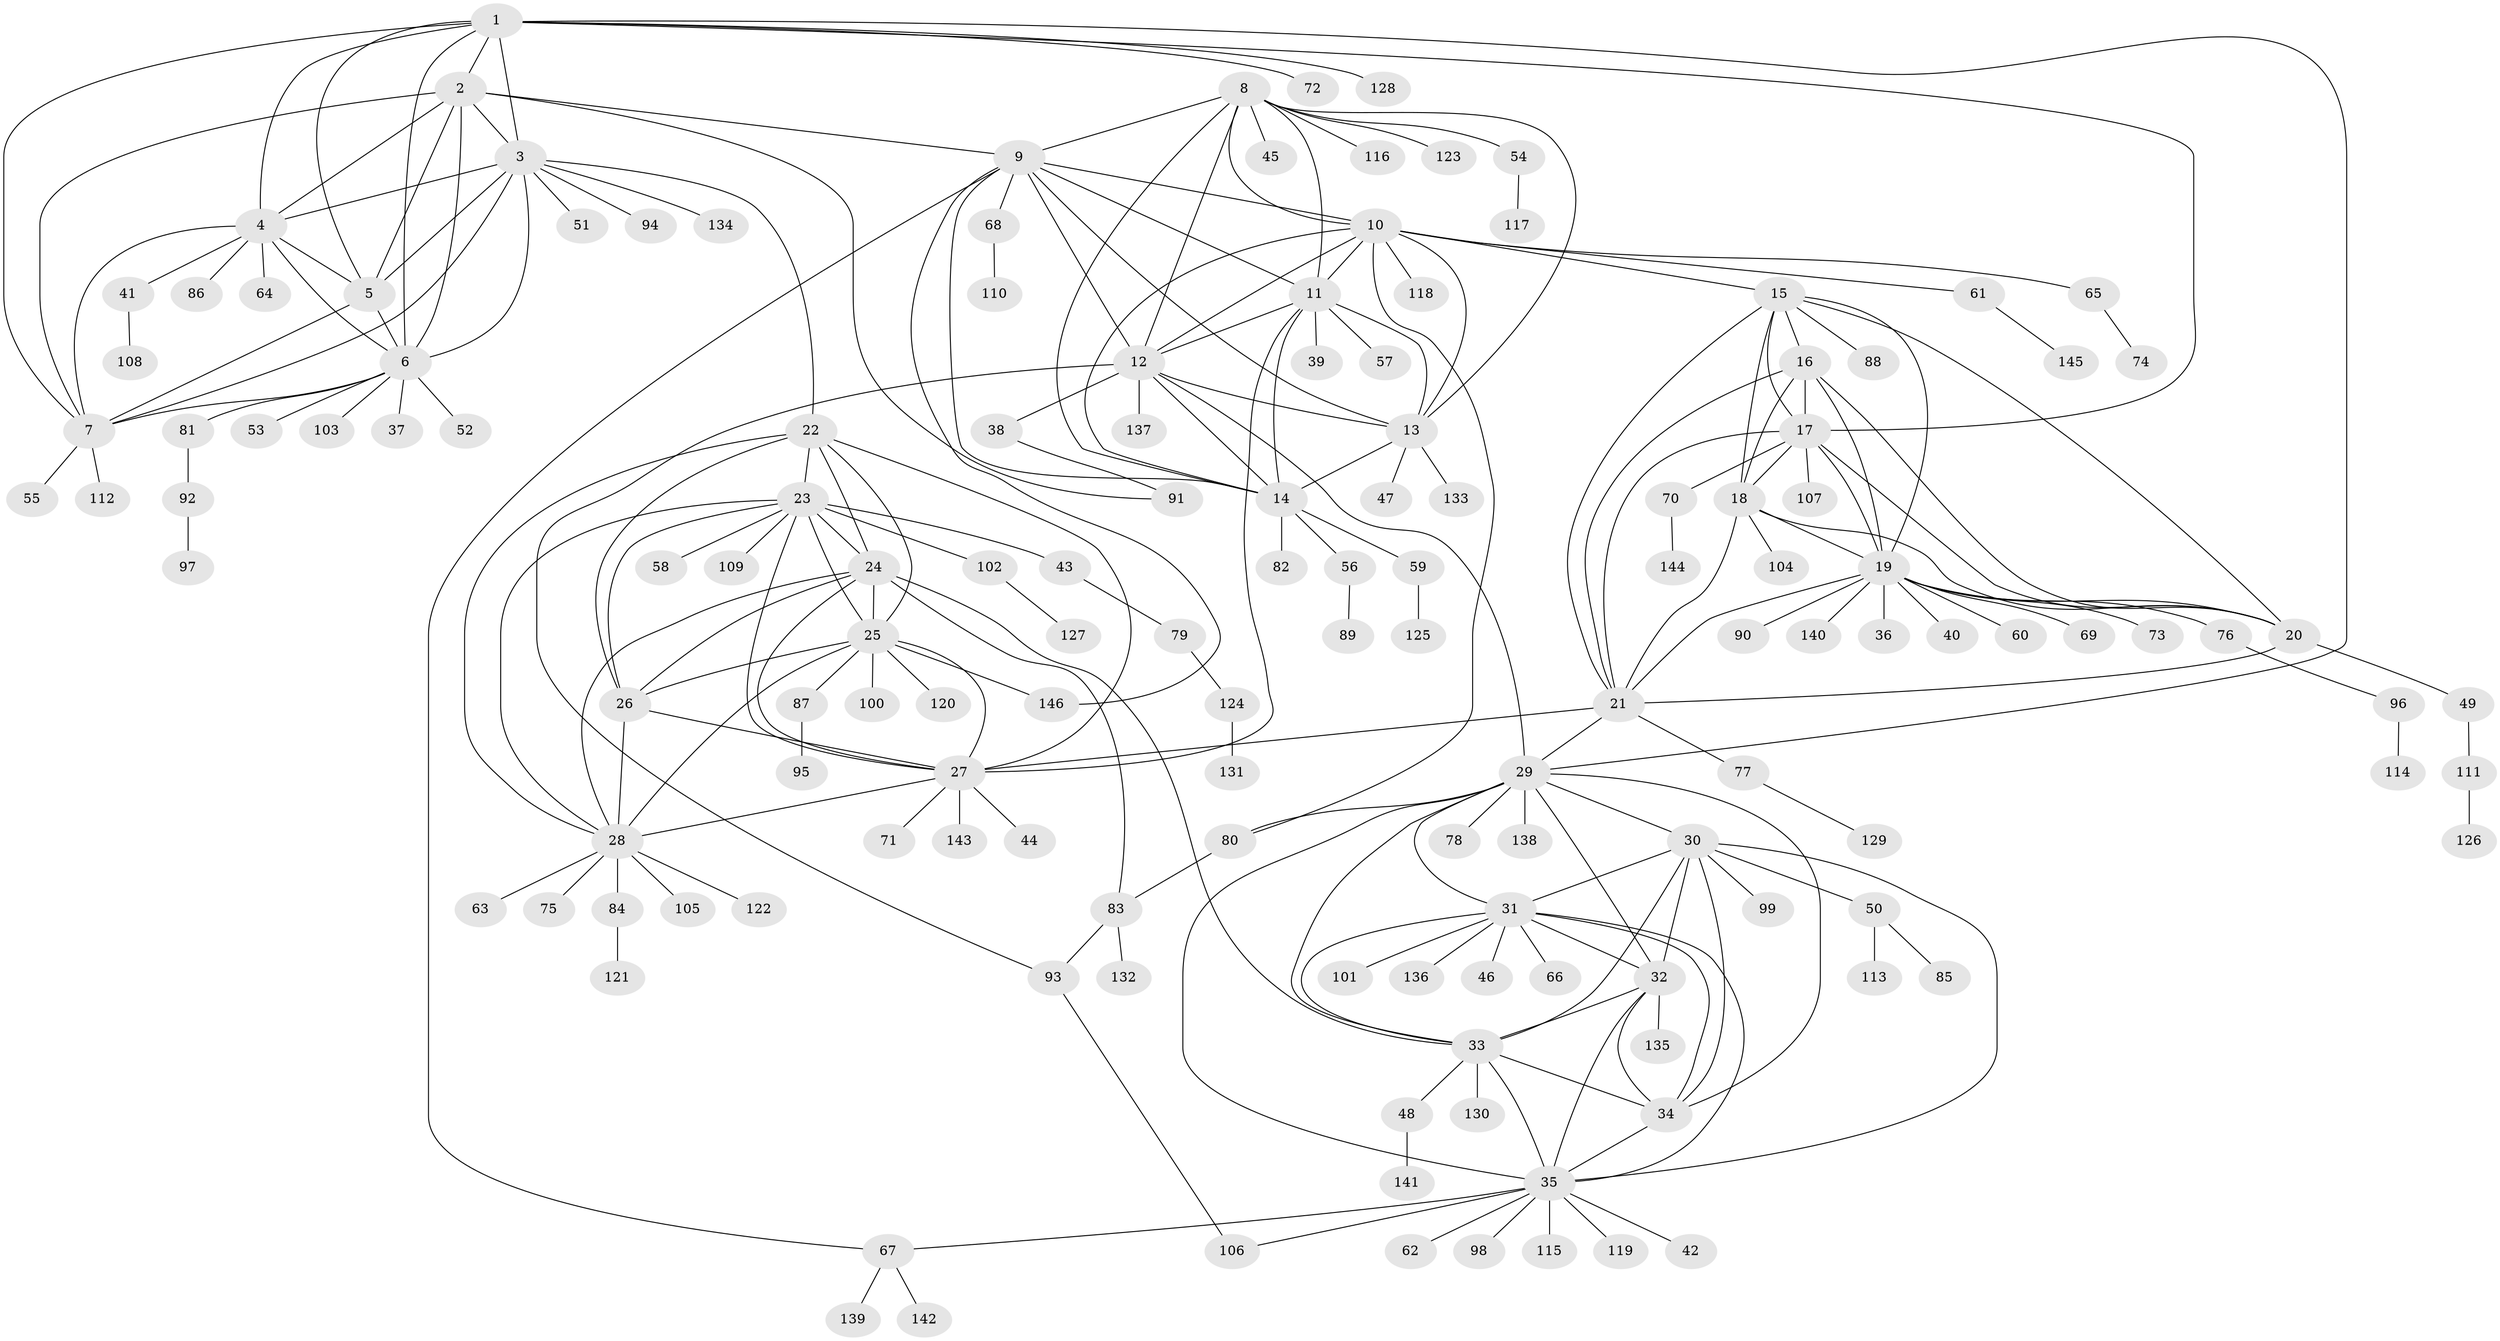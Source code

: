 // coarse degree distribution, {7: 0.13636363636363635, 6: 0.11363636363636363, 5: 0.022727272727272728, 13: 0.022727272727272728, 3: 0.06818181818181818, 8: 0.022727272727272728, 9: 0.022727272727272728, 10: 0.022727272727272728, 2: 0.18181818181818182, 1: 0.36363636363636365, 4: 0.022727272727272728}
// Generated by graph-tools (version 1.1) at 2025/52/03/04/25 22:52:29]
// undirected, 146 vertices, 233 edges
graph export_dot {
  node [color=gray90,style=filled];
  1;
  2;
  3;
  4;
  5;
  6;
  7;
  8;
  9;
  10;
  11;
  12;
  13;
  14;
  15;
  16;
  17;
  18;
  19;
  20;
  21;
  22;
  23;
  24;
  25;
  26;
  27;
  28;
  29;
  30;
  31;
  32;
  33;
  34;
  35;
  36;
  37;
  38;
  39;
  40;
  41;
  42;
  43;
  44;
  45;
  46;
  47;
  48;
  49;
  50;
  51;
  52;
  53;
  54;
  55;
  56;
  57;
  58;
  59;
  60;
  61;
  62;
  63;
  64;
  65;
  66;
  67;
  68;
  69;
  70;
  71;
  72;
  73;
  74;
  75;
  76;
  77;
  78;
  79;
  80;
  81;
  82;
  83;
  84;
  85;
  86;
  87;
  88;
  89;
  90;
  91;
  92;
  93;
  94;
  95;
  96;
  97;
  98;
  99;
  100;
  101;
  102;
  103;
  104;
  105;
  106;
  107;
  108;
  109;
  110;
  111;
  112;
  113;
  114;
  115;
  116;
  117;
  118;
  119;
  120;
  121;
  122;
  123;
  124;
  125;
  126;
  127;
  128;
  129;
  130;
  131;
  132;
  133;
  134;
  135;
  136;
  137;
  138;
  139;
  140;
  141;
  142;
  143;
  144;
  145;
  146;
  1 -- 2;
  1 -- 3;
  1 -- 4;
  1 -- 5;
  1 -- 6;
  1 -- 7;
  1 -- 17;
  1 -- 29;
  1 -- 72;
  1 -- 128;
  2 -- 3;
  2 -- 4;
  2 -- 5;
  2 -- 6;
  2 -- 7;
  2 -- 9;
  2 -- 91;
  3 -- 4;
  3 -- 5;
  3 -- 6;
  3 -- 7;
  3 -- 22;
  3 -- 51;
  3 -- 94;
  3 -- 134;
  4 -- 5;
  4 -- 6;
  4 -- 7;
  4 -- 41;
  4 -- 64;
  4 -- 86;
  5 -- 6;
  5 -- 7;
  6 -- 7;
  6 -- 37;
  6 -- 52;
  6 -- 53;
  6 -- 81;
  6 -- 103;
  7 -- 55;
  7 -- 112;
  8 -- 9;
  8 -- 10;
  8 -- 11;
  8 -- 12;
  8 -- 13;
  8 -- 14;
  8 -- 45;
  8 -- 54;
  8 -- 116;
  8 -- 123;
  9 -- 10;
  9 -- 11;
  9 -- 12;
  9 -- 13;
  9 -- 14;
  9 -- 67;
  9 -- 68;
  9 -- 146;
  10 -- 11;
  10 -- 12;
  10 -- 13;
  10 -- 14;
  10 -- 15;
  10 -- 61;
  10 -- 65;
  10 -- 80;
  10 -- 118;
  11 -- 12;
  11 -- 13;
  11 -- 14;
  11 -- 27;
  11 -- 39;
  11 -- 57;
  12 -- 13;
  12 -- 14;
  12 -- 29;
  12 -- 38;
  12 -- 93;
  12 -- 137;
  13 -- 14;
  13 -- 47;
  13 -- 133;
  14 -- 56;
  14 -- 59;
  14 -- 82;
  15 -- 16;
  15 -- 17;
  15 -- 18;
  15 -- 19;
  15 -- 20;
  15 -- 21;
  15 -- 88;
  16 -- 17;
  16 -- 18;
  16 -- 19;
  16 -- 20;
  16 -- 21;
  17 -- 18;
  17 -- 19;
  17 -- 20;
  17 -- 21;
  17 -- 70;
  17 -- 107;
  18 -- 19;
  18 -- 20;
  18 -- 21;
  18 -- 104;
  19 -- 20;
  19 -- 21;
  19 -- 36;
  19 -- 40;
  19 -- 60;
  19 -- 69;
  19 -- 73;
  19 -- 76;
  19 -- 90;
  19 -- 140;
  20 -- 21;
  20 -- 49;
  21 -- 27;
  21 -- 29;
  21 -- 77;
  22 -- 23;
  22 -- 24;
  22 -- 25;
  22 -- 26;
  22 -- 27;
  22 -- 28;
  23 -- 24;
  23 -- 25;
  23 -- 26;
  23 -- 27;
  23 -- 28;
  23 -- 43;
  23 -- 58;
  23 -- 102;
  23 -- 109;
  24 -- 25;
  24 -- 26;
  24 -- 27;
  24 -- 28;
  24 -- 33;
  24 -- 83;
  25 -- 26;
  25 -- 27;
  25 -- 28;
  25 -- 87;
  25 -- 100;
  25 -- 120;
  25 -- 146;
  26 -- 27;
  26 -- 28;
  27 -- 28;
  27 -- 44;
  27 -- 71;
  27 -- 143;
  28 -- 63;
  28 -- 75;
  28 -- 84;
  28 -- 105;
  28 -- 122;
  29 -- 30;
  29 -- 31;
  29 -- 32;
  29 -- 33;
  29 -- 34;
  29 -- 35;
  29 -- 78;
  29 -- 80;
  29 -- 138;
  30 -- 31;
  30 -- 32;
  30 -- 33;
  30 -- 34;
  30 -- 35;
  30 -- 50;
  30 -- 99;
  31 -- 32;
  31 -- 33;
  31 -- 34;
  31 -- 35;
  31 -- 46;
  31 -- 66;
  31 -- 101;
  31 -- 136;
  32 -- 33;
  32 -- 34;
  32 -- 35;
  32 -- 135;
  33 -- 34;
  33 -- 35;
  33 -- 48;
  33 -- 130;
  34 -- 35;
  35 -- 42;
  35 -- 62;
  35 -- 67;
  35 -- 98;
  35 -- 106;
  35 -- 115;
  35 -- 119;
  38 -- 91;
  41 -- 108;
  43 -- 79;
  48 -- 141;
  49 -- 111;
  50 -- 85;
  50 -- 113;
  54 -- 117;
  56 -- 89;
  59 -- 125;
  61 -- 145;
  65 -- 74;
  67 -- 139;
  67 -- 142;
  68 -- 110;
  70 -- 144;
  76 -- 96;
  77 -- 129;
  79 -- 124;
  80 -- 83;
  81 -- 92;
  83 -- 93;
  83 -- 132;
  84 -- 121;
  87 -- 95;
  92 -- 97;
  93 -- 106;
  96 -- 114;
  102 -- 127;
  111 -- 126;
  124 -- 131;
}
